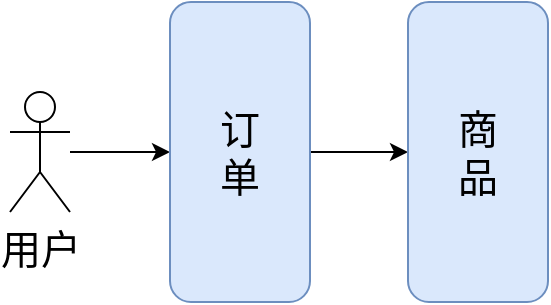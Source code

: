 <mxfile version="14.4.3" type="github">
  <diagram id="bA5IikIFCxRGcdZkV2es" name="Page-1">
    <mxGraphModel dx="1038" dy="560" grid="1" gridSize="10" guides="1" tooltips="1" connect="1" arrows="1" fold="1" page="1" pageScale="1" pageWidth="827" pageHeight="1169" math="0" shadow="0">
      <root>
        <mxCell id="0" />
        <mxCell id="1" parent="0" />
        <mxCell id="KXyVSOE2EWkhX6-pmqHH-5" style="edgeStyle=orthogonalEdgeStyle;rounded=0;orthogonalLoop=1;jettySize=auto;html=1;fontSize=20;" edge="1" parent="1" source="KXyVSOE2EWkhX6-pmqHH-1" target="KXyVSOE2EWkhX6-pmqHH-2">
          <mxGeometry relative="1" as="geometry" />
        </mxCell>
        <mxCell id="KXyVSOE2EWkhX6-pmqHH-1" value="&lt;font style=&quot;font-size: 20px&quot;&gt;用户&lt;/font&gt;" style="shape=umlActor;verticalLabelPosition=bottom;verticalAlign=top;html=1;outlineConnect=0;" vertex="1" parent="1">
          <mxGeometry x="180" y="255" width="30" height="60" as="geometry" />
        </mxCell>
        <mxCell id="KXyVSOE2EWkhX6-pmqHH-6" value="" style="edgeStyle=orthogonalEdgeStyle;rounded=0;orthogonalLoop=1;jettySize=auto;html=1;fontSize=20;" edge="1" parent="1" source="KXyVSOE2EWkhX6-pmqHH-2" target="KXyVSOE2EWkhX6-pmqHH-3">
          <mxGeometry relative="1" as="geometry" />
        </mxCell>
        <mxCell id="KXyVSOE2EWkhX6-pmqHH-2" value="订&lt;br style=&quot;font-size: 20px;&quot;&gt;单" style="rounded=1;whiteSpace=wrap;html=1;fontSize=20;fillColor=#dae8fc;strokeColor=#6c8ebf;" vertex="1" parent="1">
          <mxGeometry x="260" y="210" width="70" height="150" as="geometry" />
        </mxCell>
        <mxCell id="KXyVSOE2EWkhX6-pmqHH-3" value="商&lt;br&gt;品" style="rounded=1;whiteSpace=wrap;html=1;fontSize=20;fillColor=#dae8fc;strokeColor=#6c8ebf;" vertex="1" parent="1">
          <mxGeometry x="379" y="210" width="70" height="150" as="geometry" />
        </mxCell>
      </root>
    </mxGraphModel>
  </diagram>
</mxfile>
